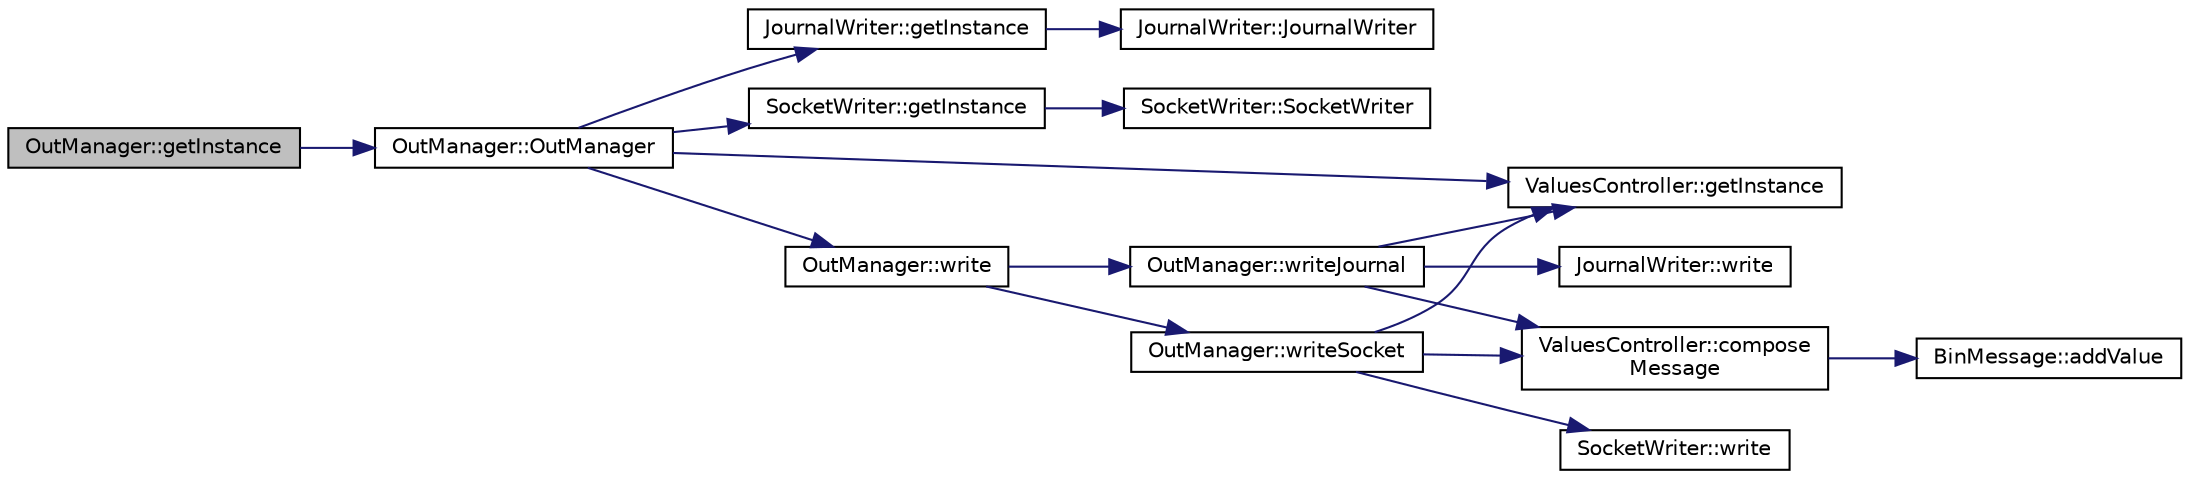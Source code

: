 digraph "OutManager::getInstance"
{
  edge [fontname="Helvetica",fontsize="10",labelfontname="Helvetica",labelfontsize="10"];
  node [fontname="Helvetica",fontsize="10",shape=record];
  rankdir="LR";
  Node18 [label="OutManager::getInstance",height=0.2,width=0.4,color="black", fillcolor="grey75", style="filled", fontcolor="black"];
  Node18 -> Node19 [color="midnightblue",fontsize="10",style="solid"];
  Node19 [label="OutManager::OutManager",height=0.2,width=0.4,color="black", fillcolor="white", style="filled",URL="$class_out_manager.html#ab33060397abec259ec6579469aef1c8e"];
  Node19 -> Node20 [color="midnightblue",fontsize="10",style="solid"];
  Node20 [label="JournalWriter::getInstance",height=0.2,width=0.4,color="black", fillcolor="white", style="filled",URL="$class_journal_writer.html#adc9e15e0d3114eba2658afc48c4c44a4"];
  Node20 -> Node21 [color="midnightblue",fontsize="10",style="solid"];
  Node21 [label="JournalWriter::JournalWriter",height=0.2,width=0.4,color="black", fillcolor="white", style="filled",URL="$class_journal_writer.html#ae35ea91e1a2e0b87fdb45826bfde47b6"];
  Node19 -> Node22 [color="midnightblue",fontsize="10",style="solid"];
  Node22 [label="SocketWriter::getInstance",height=0.2,width=0.4,color="black", fillcolor="white", style="filled",URL="$class_socket_writer.html#a071c5c35fb17e082429eb9ebb1fcf5c9"];
  Node22 -> Node23 [color="midnightblue",fontsize="10",style="solid"];
  Node23 [label="SocketWriter::SocketWriter",height=0.2,width=0.4,color="black", fillcolor="white", style="filled",URL="$class_socket_writer.html#a465ef4c5ff900319f058d82f2305d85e"];
  Node19 -> Node24 [color="midnightblue",fontsize="10",style="solid"];
  Node24 [label="ValuesController::getInstance",height=0.2,width=0.4,color="black", fillcolor="white", style="filled",URL="$class_values_controller.html#a2b7b09d37db8c1cf82d35024254b5628"];
  Node19 -> Node25 [color="midnightblue",fontsize="10",style="solid"];
  Node25 [label="OutManager::write",height=0.2,width=0.4,color="black", fillcolor="white", style="filled",URL="$class_out_manager.html#a04f085f9812ba6d105a8d13344f1ba8f"];
  Node25 -> Node26 [color="midnightblue",fontsize="10",style="solid"];
  Node26 [label="OutManager::writeJournal",height=0.2,width=0.4,color="black", fillcolor="white", style="filled",URL="$class_out_manager.html#a72350f29d5beb0ddcbf14071b4d609a8"];
  Node26 -> Node24 [color="midnightblue",fontsize="10",style="solid"];
  Node26 -> Node27 [color="midnightblue",fontsize="10",style="solid"];
  Node27 [label="ValuesController::compose\lMessage",height=0.2,width=0.4,color="black", fillcolor="white", style="filled",URL="$class_values_controller.html#a3ff8d09321924df6d04310463d0660c6"];
  Node27 -> Node28 [color="midnightblue",fontsize="10",style="solid"];
  Node28 [label="BinMessage::addValue",height=0.2,width=0.4,color="black", fillcolor="white", style="filled",URL="$class_bin_message.html#a47cc1e9c538f05361522883989ec3d96"];
  Node26 -> Node29 [color="midnightblue",fontsize="10",style="solid"];
  Node29 [label="JournalWriter::write",height=0.2,width=0.4,color="black", fillcolor="white", style="filled",URL="$class_journal_writer.html#a635b3ca7a9ecc19b1827fa0e98bc09f6"];
  Node25 -> Node30 [color="midnightblue",fontsize="10",style="solid"];
  Node30 [label="OutManager::writeSocket",height=0.2,width=0.4,color="black", fillcolor="white", style="filled",URL="$class_out_manager.html#a754a7835198dacb9a0dffcc772cdd454"];
  Node30 -> Node24 [color="midnightblue",fontsize="10",style="solid"];
  Node30 -> Node27 [color="midnightblue",fontsize="10",style="solid"];
  Node30 -> Node31 [color="midnightblue",fontsize="10",style="solid"];
  Node31 [label="SocketWriter::write",height=0.2,width=0.4,color="black", fillcolor="white", style="filled",URL="$class_socket_writer.html#a64eb590cc3343ca1072ca2896ec9a7ce"];
}
